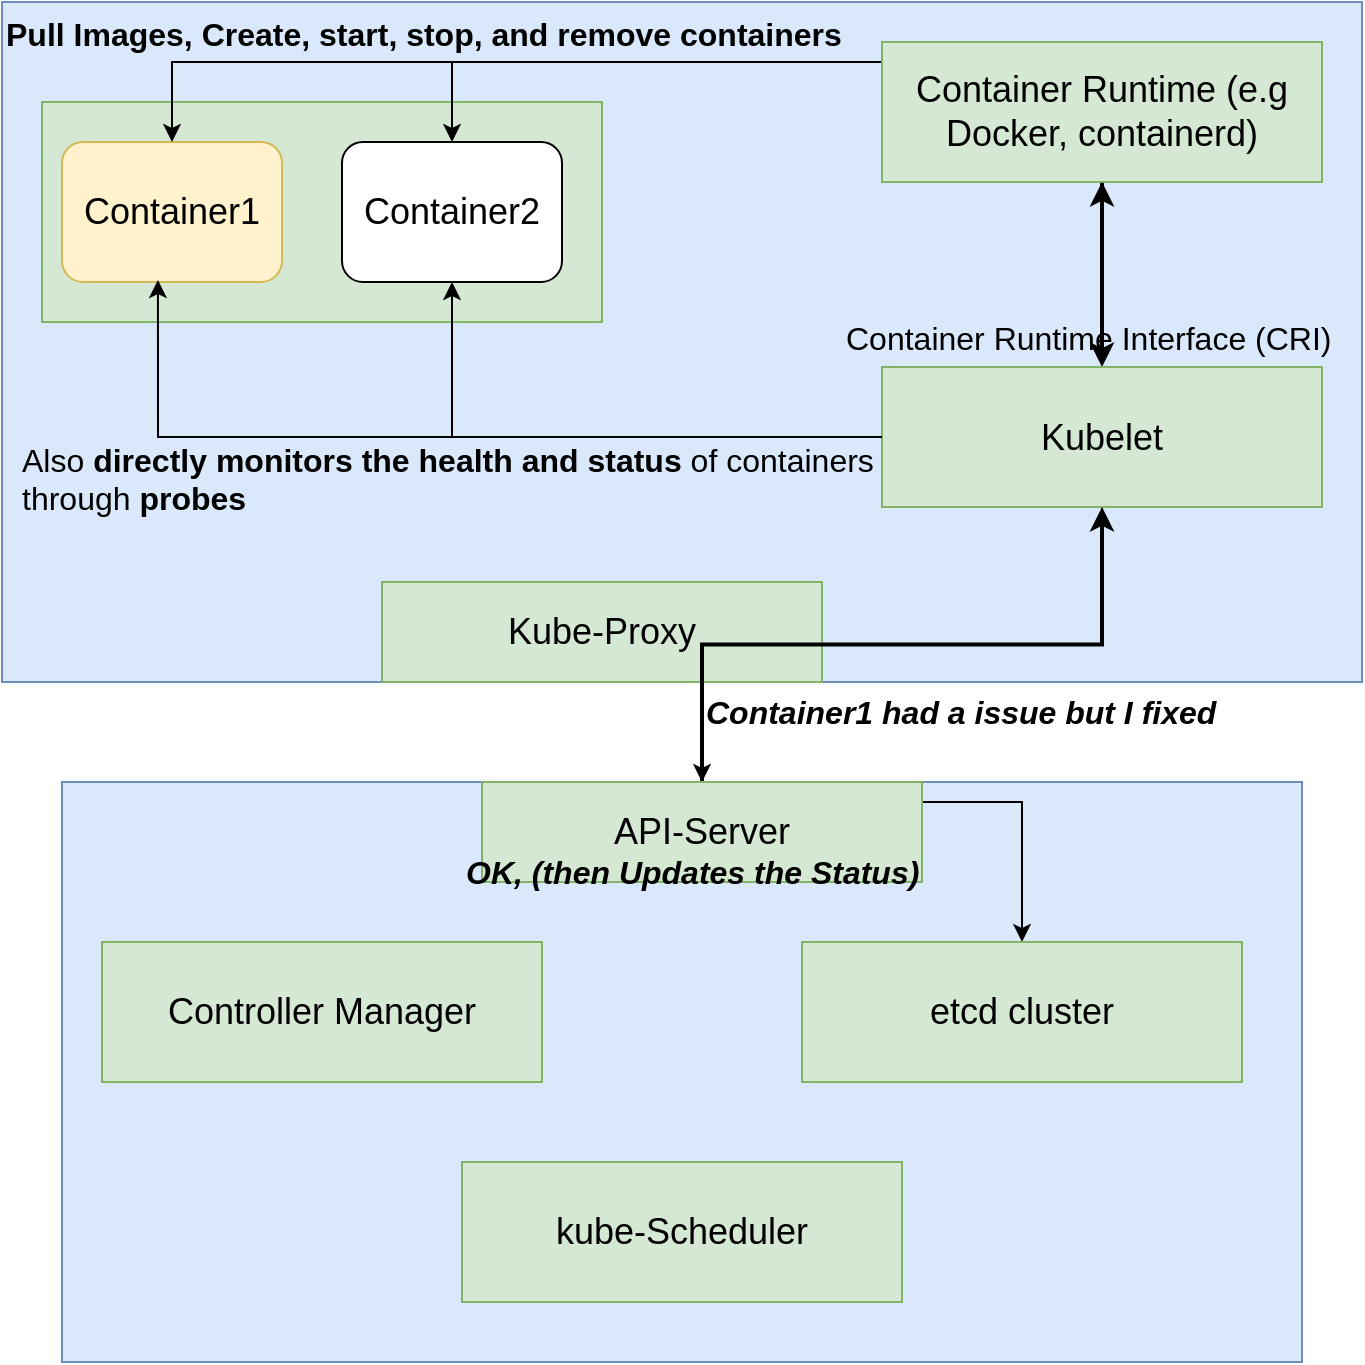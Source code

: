 <mxfile version="24.7.5" pages="8">
  <diagram id="6PTQOH2q2wKLM2SAtwNk" name="Communication">
    <mxGraphModel dx="1034" dy="1628" grid="1" gridSize="10" guides="1" tooltips="1" connect="1" arrows="1" fold="1" page="1" pageScale="1" pageWidth="850" pageHeight="1100" math="0" shadow="0">
      <root>
        <mxCell id="0" />
        <mxCell id="1" parent="0" />
        <mxCell id="8ETIz4OBCz28a5elbN1w-1" value="" style="rounded=0;whiteSpace=wrap;html=1;fillColor=#dae8fc;strokeColor=#6c8ebf;" vertex="1" parent="1">
          <mxGeometry x="100" y="-50" width="680" height="340" as="geometry" />
        </mxCell>
        <mxCell id="8ETIz4OBCz28a5elbN1w-2" value="" style="rounded=0;whiteSpace=wrap;html=1;fillColor=#d5e8d4;strokeColor=#82b366;" vertex="1" parent="1">
          <mxGeometry x="120" width="280" height="110" as="geometry" />
        </mxCell>
        <mxCell id="8ETIz4OBCz28a5elbN1w-3" value="&lt;font style=&quot;font-size: 18px;&quot;&gt;Container2&lt;/font&gt;" style="rounded=1;whiteSpace=wrap;html=1;" vertex="1" parent="1">
          <mxGeometry x="270" y="20" width="110" height="70" as="geometry" />
        </mxCell>
        <mxCell id="8ETIz4OBCz28a5elbN1w-4" value="&lt;font style=&quot;font-size: 18px;&quot;&gt;Container1&lt;/font&gt;" style="rounded=1;whiteSpace=wrap;html=1;fillColor=#fff2cc;strokeColor=#d6b656;" vertex="1" parent="1">
          <mxGeometry x="130" y="20" width="110" height="70" as="geometry" />
        </mxCell>
        <mxCell id="8ETIz4OBCz28a5elbN1w-5" value="&lt;font style=&quot;font-size: 18px;&quot;&gt;Kube-Proxy&lt;/font&gt;" style="rounded=0;whiteSpace=wrap;html=1;fillColor=#d5e8d4;strokeColor=#82b366;" vertex="1" parent="1">
          <mxGeometry x="290" y="240" width="220" height="50" as="geometry" />
        </mxCell>
        <mxCell id="8ETIz4OBCz28a5elbN1w-6" style="edgeStyle=orthogonalEdgeStyle;rounded=0;orthogonalLoop=1;jettySize=auto;html=1;entryX=0.5;entryY=0;entryDx=0;entryDy=0;" edge="1" parent="1" source="8ETIz4OBCz28a5elbN1w-9" target="8ETIz4OBCz28a5elbN1w-4">
          <mxGeometry relative="1" as="geometry">
            <Array as="points">
              <mxPoint x="185" y="-20" />
            </Array>
          </mxGeometry>
        </mxCell>
        <mxCell id="8ETIz4OBCz28a5elbN1w-7" style="edgeStyle=orthogonalEdgeStyle;rounded=0;orthogonalLoop=1;jettySize=auto;html=1;entryX=0.5;entryY=0;entryDx=0;entryDy=0;" edge="1" parent="1" source="8ETIz4OBCz28a5elbN1w-9" target="8ETIz4OBCz28a5elbN1w-3">
          <mxGeometry relative="1" as="geometry">
            <Array as="points">
              <mxPoint x="325" y="-20" />
            </Array>
          </mxGeometry>
        </mxCell>
        <mxCell id="8ETIz4OBCz28a5elbN1w-8" style="edgeStyle=orthogonalEdgeStyle;rounded=0;orthogonalLoop=1;jettySize=auto;html=1;strokeWidth=2;" edge="1" parent="1" source="8ETIz4OBCz28a5elbN1w-9" target="8ETIz4OBCz28a5elbN1w-12">
          <mxGeometry relative="1" as="geometry" />
        </mxCell>
        <mxCell id="8ETIz4OBCz28a5elbN1w-9" value="&lt;font style=&quot;font-size: 18px;&quot;&gt;Container Runtime (e.g Docker, containerd)&lt;/font&gt;" style="rounded=0;whiteSpace=wrap;html=1;fillColor=#d5e8d4;strokeColor=#82b366;" vertex="1" parent="1">
          <mxGeometry x="540" y="-30" width="220" height="70" as="geometry" />
        </mxCell>
        <mxCell id="8ETIz4OBCz28a5elbN1w-10" style="edgeStyle=orthogonalEdgeStyle;rounded=0;orthogonalLoop=1;jettySize=auto;html=1;entryX=0.5;entryY=1;entryDx=0;entryDy=0;" edge="1" parent="1" source="8ETIz4OBCz28a5elbN1w-12" target="8ETIz4OBCz28a5elbN1w-3">
          <mxGeometry relative="1" as="geometry" />
        </mxCell>
        <mxCell id="8ETIz4OBCz28a5elbN1w-11" style="edgeStyle=orthogonalEdgeStyle;rounded=0;orthogonalLoop=1;jettySize=auto;html=1;" edge="1" parent="1" source="8ETIz4OBCz28a5elbN1w-12" target="8ETIz4OBCz28a5elbN1w-21">
          <mxGeometry relative="1" as="geometry" />
        </mxCell>
        <mxCell id="8ETIz4OBCz28a5elbN1w-12" value="&lt;font style=&quot;font-size: 18px;&quot;&gt;Kubelet&lt;/font&gt;" style="rounded=0;whiteSpace=wrap;html=1;fillColor=#d5e8d4;strokeColor=#82b366;" vertex="1" parent="1">
          <mxGeometry x="540" y="132.5" width="220" height="70" as="geometry" />
        </mxCell>
        <mxCell id="8ETIz4OBCz28a5elbN1w-13" style="edgeStyle=orthogonalEdgeStyle;rounded=0;orthogonalLoop=1;jettySize=auto;html=1;entryX=0.5;entryY=1;entryDx=0;entryDy=0;strokeWidth=2;" edge="1" parent="1" source="8ETIz4OBCz28a5elbN1w-14" target="8ETIz4OBCz28a5elbN1w-9">
          <mxGeometry relative="1" as="geometry" />
        </mxCell>
        <mxCell id="8ETIz4OBCz28a5elbN1w-14" value="&lt;font style=&quot;font-size: 16px;&quot;&gt;Container Runtime Interface (CRI)&lt;/font&gt;" style="text;align=left;verticalAlign=middle;rounded=0;html=1;whiteSpace=wrap;" vertex="1" parent="1">
          <mxGeometry x="520" y="102.5" width="260" height="30" as="geometry" />
        </mxCell>
        <mxCell id="8ETIz4OBCz28a5elbN1w-15" value="&lt;font style=&quot;font-size: 16px;&quot;&gt;&lt;b&gt;Pull Images, Create, start, stop, and remove containers&lt;/b&gt;&lt;/font&gt;" style="text;whiteSpace=wrap;html=1;" vertex="1" parent="1">
          <mxGeometry x="100" y="-50" width="420" height="40" as="geometry" />
        </mxCell>
        <mxCell id="8ETIz4OBCz28a5elbN1w-16" style="edgeStyle=orthogonalEdgeStyle;rounded=0;orthogonalLoop=1;jettySize=auto;html=1;entryX=0.436;entryY=0.986;entryDx=0;entryDy=0;entryPerimeter=0;" edge="1" parent="1" source="8ETIz4OBCz28a5elbN1w-12" target="8ETIz4OBCz28a5elbN1w-4">
          <mxGeometry relative="1" as="geometry" />
        </mxCell>
        <mxCell id="8ETIz4OBCz28a5elbN1w-17" value="&lt;font style=&quot;font-size: 16px;&quot;&gt;Also &lt;strong&gt;directly monitors the health and status&lt;/strong&gt; of containers through &lt;strong&gt;probes&lt;/strong&gt;&lt;/font&gt;" style="text;whiteSpace=wrap;html=1;" vertex="1" parent="1">
          <mxGeometry x="107.5" y="162.5" width="440" height="40" as="geometry" />
        </mxCell>
        <mxCell id="8ETIz4OBCz28a5elbN1w-18" value="" style="rounded=0;whiteSpace=wrap;html=1;fillColor=#dae8fc;strokeColor=#6c8ebf;" vertex="1" parent="1">
          <mxGeometry x="130" y="340" width="620" height="290" as="geometry" />
        </mxCell>
        <mxCell id="8ETIz4OBCz28a5elbN1w-19" style="edgeStyle=orthogonalEdgeStyle;rounded=0;orthogonalLoop=1;jettySize=auto;html=1;entryX=0.5;entryY=1;entryDx=0;entryDy=0;strokeWidth=2;" edge="1" parent="1" source="8ETIz4OBCz28a5elbN1w-21" target="8ETIz4OBCz28a5elbN1w-12">
          <mxGeometry relative="1" as="geometry" />
        </mxCell>
        <mxCell id="8ETIz4OBCz28a5elbN1w-20" style="edgeStyle=orthogonalEdgeStyle;rounded=0;orthogonalLoop=1;jettySize=auto;html=1;exitX=0.881;exitY=0;exitDx=0;exitDy=0;exitPerimeter=0;" edge="1" parent="1" source="8ETIz4OBCz28a5elbN1w-26" target="8ETIz4OBCz28a5elbN1w-23">
          <mxGeometry relative="1" as="geometry" />
        </mxCell>
        <mxCell id="8ETIz4OBCz28a5elbN1w-21" value="&lt;font style=&quot;font-size: 18px;&quot;&gt;API-Server&lt;/font&gt;" style="rounded=0;whiteSpace=wrap;html=1;fillColor=#d5e8d4;strokeColor=#82b366;" vertex="1" parent="1">
          <mxGeometry x="340" y="340" width="220" height="50" as="geometry" />
        </mxCell>
        <mxCell id="8ETIz4OBCz28a5elbN1w-22" value="&lt;font style=&quot;font-size: 18px;&quot;&gt;Controller Manager&lt;/font&gt;" style="rounded=0;whiteSpace=wrap;html=1;fillColor=#d5e8d4;strokeColor=#82b366;" vertex="1" parent="1">
          <mxGeometry x="150" y="420" width="220" height="70" as="geometry" />
        </mxCell>
        <mxCell id="8ETIz4OBCz28a5elbN1w-23" value="&lt;font style=&quot;font-size: 18px;&quot;&gt;etcd cluster&lt;/font&gt;" style="rounded=0;whiteSpace=wrap;html=1;fillColor=#d5e8d4;strokeColor=#82b366;" vertex="1" parent="1">
          <mxGeometry x="500" y="420" width="220" height="70" as="geometry" />
        </mxCell>
        <mxCell id="8ETIz4OBCz28a5elbN1w-24" value="&lt;font style=&quot;font-size: 18px;&quot;&gt;kube-Scheduler&lt;/font&gt;" style="rounded=0;whiteSpace=wrap;html=1;fillColor=#d5e8d4;strokeColor=#82b366;" vertex="1" parent="1">
          <mxGeometry x="330" y="530" width="220" height="70" as="geometry" />
        </mxCell>
        <mxCell id="8ETIz4OBCz28a5elbN1w-25" value="&lt;font style=&quot;font-size: 16px;&quot;&gt;&lt;b&gt;&lt;i&gt;Container1 had a issue but I fixed&lt;/i&gt;&lt;/b&gt;&lt;/font&gt;" style="text;align=left;verticalAlign=middle;rounded=0;html=1;whiteSpace=wrap;" vertex="1" parent="1">
          <mxGeometry x="450" y="290" width="260" height="30" as="geometry" />
        </mxCell>
        <mxCell id="8ETIz4OBCz28a5elbN1w-26" value="&lt;font style=&quot;font-size: 16px;&quot;&gt;&lt;b&gt;&lt;i&gt;OK, (then Updates the Status)&lt;/i&gt;&lt;/b&gt;&lt;/font&gt;" style="text;align=left;verticalAlign=middle;rounded=0;html=1;whiteSpace=wrap;" vertex="1" parent="1">
          <mxGeometry x="330" y="370" width="260" height="30" as="geometry" />
        </mxCell>
      </root>
    </mxGraphModel>
  </diagram>
  <diagram id="Z_Jl8vPigYecr2WORZ6q" name="Objects">
    <mxGraphModel dx="1038" dy="440" grid="1" gridSize="10" guides="1" tooltips="1" connect="1" arrows="1" fold="1" page="1" pageScale="1" pageWidth="850" pageHeight="1100" math="0" shadow="0">
      <root>
        <mxCell id="0" />
        <mxCell id="1" parent="0" />
        <mxCell id="k6gtMXOVK9Rb0dqUsFgt-1" value="&lt;font style=&quot;font-size: 18px;&quot;&gt;(Kind of)&amp;nbsp;&lt;b&gt;Objects&lt;/b&gt;&lt;/font&gt;" style="rounded=0;whiteSpace=wrap;html=1;" parent="1" vertex="1">
          <mxGeometry x="10" y="290" width="200" height="90" as="geometry" />
        </mxCell>
        <mxCell id="k6gtMXOVK9Rb0dqUsFgt-2" value="&lt;font style=&quot;font-size: 20px;&quot;&gt;&lt;b&gt;Pod&lt;/b&gt;&lt;/font&gt;" style="rounded=0;whiteSpace=wrap;html=1;fillColor=#ffe6cc;strokeColor=#d79b00;" parent="1" vertex="1">
          <mxGeometry x="340" y="200" width="160" height="60" as="geometry" />
        </mxCell>
        <mxCell id="k6gtMXOVK9Rb0dqUsFgt-3" value="&lt;font style=&quot;font-size: 20px;&quot;&gt;&lt;b&gt;Service&lt;/b&gt;&lt;/font&gt;" style="rounded=0;whiteSpace=wrap;html=1;fillColor=#ffe6cc;strokeColor=#d79b00;" parent="1" vertex="1">
          <mxGeometry x="340" y="270" width="160" height="60" as="geometry" />
        </mxCell>
        <mxCell id="k6gtMXOVK9Rb0dqUsFgt-4" value="&lt;font style=&quot;font-size: 20px;&quot;&gt;&lt;b&gt;ReplicaSet&lt;/b&gt;&lt;/font&gt;" style="rounded=0;whiteSpace=wrap;html=1;fillColor=#ffe6cc;strokeColor=#d79b00;" parent="1" vertex="1">
          <mxGeometry x="340" y="340" width="160" height="60" as="geometry" />
        </mxCell>
        <mxCell id="k6gtMXOVK9Rb0dqUsFgt-5" value="&lt;font style=&quot;font-size: 20px;&quot;&gt;&lt;b&gt;Deployment&lt;/b&gt;&lt;/font&gt;" style="rounded=0;whiteSpace=wrap;html=1;fillColor=#ffe6cc;strokeColor=#d79b00;" parent="1" vertex="1">
          <mxGeometry x="340" y="410" width="160" height="60" as="geometry" />
        </mxCell>
        <mxCell id="k6gtMXOVK9Rb0dqUsFgt-6" value="" style="shape=curlyBracket;whiteSpace=wrap;html=1;rounded=1;labelPosition=left;verticalLabelPosition=middle;align=right;verticalAlign=middle;" parent="1" vertex="1">
          <mxGeometry x="290" y="210" width="40" height="250" as="geometry" />
        </mxCell>
        <mxCell id="k6gtMXOVK9Rb0dqUsFgt-7" style="edgeStyle=orthogonalEdgeStyle;rounded=0;orthogonalLoop=1;jettySize=auto;html=1;entryX=0.1;entryY=0.5;entryDx=0;entryDy=0;entryPerimeter=0;" parent="1" source="k6gtMXOVK9Rb0dqUsFgt-1" target="k6gtMXOVK9Rb0dqUsFgt-6" edge="1">
          <mxGeometry relative="1" as="geometry" />
        </mxCell>
        <mxCell id="k6gtMXOVK9Rb0dqUsFgt-8" value="&lt;font style=&quot;font-size: 18px;&quot;&gt;Building blocks that define what should run in your system, how it should run, and how it should behave&lt;/font&gt;" style="text;html=1;align=center;verticalAlign=middle;whiteSpace=wrap;rounded=0;" parent="1" vertex="1">
          <mxGeometry x="520" y="230" width="270" height="30" as="geometry" />
        </mxCell>
        <mxCell id="k6gtMXOVK9Rb0dqUsFgt-9" value="&lt;font style=&quot;font-size: 18px;&quot;&gt;Every Object serves different purpose like, running a container, setting up networking, monitoring the container&lt;/font&gt;" style="text;html=1;align=center;verticalAlign=middle;whiteSpace=wrap;rounded=0;" parent="1" vertex="1">
          <mxGeometry x="520" y="410" width="280" height="30" as="geometry" />
        </mxCell>
      </root>
    </mxGraphModel>
  </diagram>
  <diagram id="vF0pgFl6tzrInbUABcQt" name="Methods">
    <mxGraphModel dx="1034" dy="528" grid="1" gridSize="10" guides="1" tooltips="1" connect="1" arrows="1" fold="1" page="1" pageScale="1" pageWidth="850" pageHeight="1100" math="0" shadow="0">
      <root>
        <mxCell id="0" />
        <mxCell id="1" parent="0" />
        <mxCell id="vFCe4z25TtfDRieaK-PL-1" value="&lt;font style=&quot;font-size: 22px;&quot;&gt;&lt;b&gt;Imperative Approach&lt;/b&gt;&lt;/font&gt;" style="rounded=0;whiteSpace=wrap;html=1;fillColor=#ffe6cc;strokeColor=#d79b00;" parent="1" vertex="1">
          <mxGeometry x="120" y="160" width="240" height="90" as="geometry" />
        </mxCell>
        <mxCell id="vFCe4z25TtfDRieaK-PL-2" value="&lt;font style=&quot;font-size: 22px;&quot;&gt;&lt;b&gt;Declarative Approach&lt;/b&gt;&lt;/font&gt;" style="rounded=0;whiteSpace=wrap;html=1;fillColor=#d5e8d4;strokeColor=#82b366;" parent="1" vertex="1">
          <mxGeometry x="460" y="160" width="240" height="90" as="geometry" />
        </mxCell>
        <mxCell id="vFCe4z25TtfDRieaK-PL-3" value="&lt;div style=&quot;text-align: justify;&quot;&gt;&lt;span style=&quot;background-color: initial; font-size: 18px;&quot;&gt;Run commands step by step&lt;/span&gt;&lt;br&gt;&lt;/div&gt;&lt;font style=&quot;font-size: 18px;&quot;&gt;&lt;div style=&quot;text-align: justify;&quot;&gt;&lt;span style=&quot;background-color: initial;&quot;&gt;&amp;nbsp;to achieve the &lt;b&gt;desired result&lt;/b&gt;&lt;/span&gt;&lt;/div&gt;&lt;/font&gt;" style="text;html=1;align=center;verticalAlign=middle;whiteSpace=wrap;rounded=0;" parent="1" vertex="1">
          <mxGeometry x="110" y="280" width="250" height="30" as="geometry" />
        </mxCell>
        <mxCell id="vFCe4z25TtfDRieaK-PL-5" value="&lt;div style=&quot;text-align: justify;&quot;&gt;&lt;span style=&quot;font-size: 18px; background-color: initial;&quot;&gt;Define the desired setup in a &lt;b&gt;configuration file&lt;/b&gt;, and let the system apply it automatically, to have &lt;b&gt;actual state&lt;/b&gt;&lt;/span&gt;&lt;/div&gt;" style="text;html=1;align=center;verticalAlign=middle;whiteSpace=wrap;rounded=0;" parent="1" vertex="1">
          <mxGeometry x="460" y="284" width="260" height="40" as="geometry" />
        </mxCell>
      </root>
    </mxGraphModel>
  </diagram>
  <diagram id="-j-nJC2EilCbpfwIPsvd" name="Desired vs Actual">
    <mxGraphModel dx="880" dy="542" grid="1" gridSize="10" guides="1" tooltips="1" connect="1" arrows="1" fold="1" page="1" pageScale="1" pageWidth="850" pageHeight="1100" math="0" shadow="0">
      <root>
        <mxCell id="0" />
        <mxCell id="1" parent="0" />
        <mxCell id="nGT2ez9fwnAsm5Vk4-o1-1" value="&lt;font style=&quot;font-size: 22px;&quot;&gt;&lt;b&gt;Desired State&lt;/b&gt;&lt;/font&gt;" style="rounded=0;whiteSpace=wrap;html=1;fillColor=#dae8fc;strokeColor=#6c8ebf;" parent="1" vertex="1">
          <mxGeometry x="100" y="160" width="240" height="90" as="geometry" />
        </mxCell>
        <mxCell id="nGT2ez9fwnAsm5Vk4-o1-2" value="&lt;font style=&quot;font-size: 22px;&quot;&gt;&lt;b&gt;Actual State&lt;/b&gt;&lt;/font&gt;" style="rounded=0;whiteSpace=wrap;html=1;fillColor=#dae8fc;strokeColor=#6c8ebf;" parent="1" vertex="1">
          <mxGeometry x="420" y="160" width="240" height="90" as="geometry" />
        </mxCell>
        <mxCell id="4glvVB79WRVQnuwHkhaS-1" value="&lt;div style=&quot;&quot;&gt;&lt;font style=&quot;font-size: 18px;&quot;&gt;What you want your setup to look like.&lt;/font&gt;&lt;br&gt;&lt;/div&gt;" style="text;html=1;align=center;verticalAlign=middle;whiteSpace=wrap;rounded=0;" parent="1" vertex="1">
          <mxGeometry x="120" y="280" width="200" height="30" as="geometry" />
        </mxCell>
        <mxCell id="4glvVB79WRVQnuwHkhaS-2" value="&lt;div style=&quot;text-align: justify;&quot;&gt;&lt;font style=&quot;font-size: 18px;&quot;&gt;What your setup actually looks like right now&lt;/font&gt;&lt;br&gt;&lt;/div&gt;" style="text;html=1;align=center;verticalAlign=middle;whiteSpace=wrap;rounded=0;" parent="1" vertex="1">
          <mxGeometry x="440" y="280" width="200" height="30" as="geometry" />
        </mxCell>
      </root>
    </mxGraphModel>
  </diagram>
  <diagram id="Ppl1tzU5_v_rB0SN2QEw" name="Imperative">
    <mxGraphModel dx="880" dy="1642" grid="1" gridSize="10" guides="1" tooltips="1" connect="1" arrows="1" fold="1" page="1" pageScale="1" pageWidth="850" pageHeight="1100" math="0" shadow="0">
      <root>
        <mxCell id="0" />
        <mxCell id="1" parent="0" />
        <mxCell id="yK_AedI_KfXpGCVOSD3x-9" style="edgeStyle=orthogonalEdgeStyle;rounded=0;orthogonalLoop=1;jettySize=auto;html=1;entryX=0.5;entryY=0;entryDx=0;entryDy=0;" edge="1" parent="1" source="yK_AedI_KfXpGCVOSD3x-1" target="yK_AedI_KfXpGCVOSD3x-6">
          <mxGeometry relative="1" as="geometry" />
        </mxCell>
        <mxCell id="yK_AedI_KfXpGCVOSD3x-1" value="&lt;font style=&quot;font-size: 18px;&quot;&gt;I want to run 4 containers&lt;/font&gt;" style="rounded=0;whiteSpace=wrap;html=1;" vertex="1" parent="1">
          <mxGeometry x="170" y="140" width="220" height="60" as="geometry" />
        </mxCell>
        <mxCell id="yK_AedI_KfXpGCVOSD3x-3" value="" style="shape=actor;whiteSpace=wrap;html=1;" vertex="1" parent="1">
          <mxGeometry x="110" y="140" width="40" height="60" as="geometry" />
        </mxCell>
        <mxCell id="yK_AedI_KfXpGCVOSD3x-5" value="&lt;font style=&quot;font-size: 16px;&quot;&gt;check current state&lt;/font&gt;" style="text;html=1;align=center;verticalAlign=middle;whiteSpace=wrap;rounded=0;" vertex="1" parent="1">
          <mxGeometry x="280" y="250" width="140" height="30" as="geometry" />
        </mxCell>
        <mxCell id="TBVjc8MO_bloKNQoqmgm-2" style="edgeStyle=orthogonalEdgeStyle;rounded=0;orthogonalLoop=1;jettySize=auto;html=1;entryX=0.5;entryY=0;entryDx=0;entryDy=0;" edge="1" parent="1" source="yK_AedI_KfXpGCVOSD3x-6" target="yK_AedI_KfXpGCVOSD3x-15">
          <mxGeometry relative="1" as="geometry" />
        </mxCell>
        <mxCell id="yK_AedI_KfXpGCVOSD3x-6" value="" style="rounded=0;whiteSpace=wrap;html=1;fillColor=#dae8fc;strokeColor=#6c8ebf;" vertex="1" parent="1">
          <mxGeometry x="115" y="280" width="330" height="180" as="geometry" />
        </mxCell>
        <mxCell id="yK_AedI_KfXpGCVOSD3x-8" value="&lt;font style=&quot;font-size: 20px;&quot;&gt;Dashboard&lt;/font&gt;" style="text;strokeColor=none;fillColor=none;html=1;fontSize=24;fontStyle=1;verticalAlign=middle;align=center;" vertex="1" parent="1">
          <mxGeometry x="120" y="240" width="100" height="40" as="geometry" />
        </mxCell>
        <mxCell id="yK_AedI_KfXpGCVOSD3x-10" value="&lt;font style=&quot;font-size: 18px;&quot;&gt;Container&lt;/font&gt;" style="rounded=0;whiteSpace=wrap;html=1;" vertex="1" parent="1">
          <mxGeometry x="120" y="290" width="120" height="60" as="geometry" />
        </mxCell>
        <mxCell id="yK_AedI_KfXpGCVOSD3x-11" value="&lt;font style=&quot;font-size: 18px;&quot;&gt;Container&lt;/font&gt;" style="rounded=0;whiteSpace=wrap;html=1;" vertex="1" parent="1">
          <mxGeometry x="120" y="360" width="120" height="60" as="geometry" />
        </mxCell>
        <mxCell id="yK_AedI_KfXpGCVOSD3x-12" value="&lt;font style=&quot;font-size: 18px;&quot;&gt;Container&lt;/font&gt;" style="rounded=0;whiteSpace=wrap;html=1;" vertex="1" parent="1">
          <mxGeometry x="250" y="290" width="120" height="60" as="geometry" />
        </mxCell>
        <mxCell id="yK_AedI_KfXpGCVOSD3x-14" value="&lt;font style=&quot;font-size: 16px;&quot;&gt;&lt;b&gt;Imaginary command to add a container&lt;/b&gt;&lt;/font&gt;" style="text;html=1;align=center;verticalAlign=middle;whiteSpace=wrap;rounded=0;" vertex="1" parent="1">
          <mxGeometry x="520" y="490" width="170" height="30" as="geometry" />
        </mxCell>
        <mxCell id="TBVjc8MO_bloKNQoqmgm-4" style="edgeStyle=orthogonalEdgeStyle;rounded=0;orthogonalLoop=1;jettySize=auto;html=1;entryX=0;entryY=0.5;entryDx=0;entryDy=0;" edge="1" parent="1" source="yK_AedI_KfXpGCVOSD3x-15" target="TBVjc8MO_bloKNQoqmgm-3">
          <mxGeometry relative="1" as="geometry" />
        </mxCell>
        <mxCell id="yK_AedI_KfXpGCVOSD3x-15" value="&lt;font style=&quot;font-size: 18px;&quot;&gt;OK, will add 1 more container&lt;/font&gt;" style="rounded=0;whiteSpace=wrap;html=1;" vertex="1" parent="1">
          <mxGeometry x="170" y="540" width="220" height="60" as="geometry" />
        </mxCell>
        <mxCell id="TBVjc8MO_bloKNQoqmgm-3" value="&lt;span style=&quot;font-size: 18px;&quot;&gt;Hey, Kubernetes add one container plz&lt;/span&gt;" style="rounded=0;whiteSpace=wrap;html=1;" vertex="1" parent="1">
          <mxGeometry x="500" y="540" width="220" height="60" as="geometry" />
        </mxCell>
        <mxCell id="GqqOv7B3CIWRh4AgyPG3-1" value="&lt;font style=&quot;font-size: 22px;&quot;&gt;&lt;b&gt;Imperative Deployment&lt;/b&gt;&lt;/font&gt;" style="rounded=0;whiteSpace=wrap;html=1;fillColor=#ffe6cc;strokeColor=#d79b00;" vertex="1" parent="1">
          <mxGeometry x="150" y="-30" width="240" height="90" as="geometry" />
        </mxCell>
      </root>
    </mxGraphModel>
  </diagram>
  <diagram name="Imperative2" id="g_6UylsxVdcj6svF8MQx">
    <mxGraphModel dx="1038" dy="1540" grid="1" gridSize="10" guides="1" tooltips="1" connect="1" arrows="1" fold="1" page="1" pageScale="1" pageWidth="850" pageHeight="1100" math="0" shadow="0">
      <root>
        <mxCell id="5cyIJQOkxbvtP1_lE-he-0" />
        <mxCell id="5cyIJQOkxbvtP1_lE-he-1" parent="5cyIJQOkxbvtP1_lE-he-0" />
        <mxCell id="5cyIJQOkxbvtP1_lE-he-2" style="edgeStyle=orthogonalEdgeStyle;rounded=0;orthogonalLoop=1;jettySize=auto;html=1;entryX=0.5;entryY=0;entryDx=0;entryDy=0;" parent="5cyIJQOkxbvtP1_lE-he-1" source="5cyIJQOkxbvtP1_lE-he-3" target="5cyIJQOkxbvtP1_lE-he-7" edge="1">
          <mxGeometry relative="1" as="geometry" />
        </mxCell>
        <mxCell id="5cyIJQOkxbvtP1_lE-he-3" value="&lt;font style=&quot;font-size: 18px;&quot;&gt;I want to update the frontend container&#39;s version to 2.0&lt;/font&gt;" style="rounded=0;whiteSpace=wrap;html=1;" parent="5cyIJQOkxbvtP1_lE-he-1" vertex="1">
          <mxGeometry x="152.5" y="140" width="320" height="60" as="geometry" />
        </mxCell>
        <mxCell id="5cyIJQOkxbvtP1_lE-he-4" value="" style="shape=actor;whiteSpace=wrap;html=1;" parent="5cyIJQOkxbvtP1_lE-he-1" vertex="1">
          <mxGeometry x="100" y="140" width="40" height="60" as="geometry" />
        </mxCell>
        <mxCell id="5cyIJQOkxbvtP1_lE-he-5" value="&lt;font style=&quot;font-size: 16px;&quot;&gt;check current state&lt;/font&gt;" style="text;html=1;align=center;verticalAlign=middle;whiteSpace=wrap;rounded=0;" parent="5cyIJQOkxbvtP1_lE-he-1" vertex="1">
          <mxGeometry x="320" y="250" width="140" height="30" as="geometry" />
        </mxCell>
        <mxCell id="5cyIJQOkxbvtP1_lE-he-6" style="edgeStyle=orthogonalEdgeStyle;rounded=0;orthogonalLoop=1;jettySize=auto;html=1;entryX=0.5;entryY=0;entryDx=0;entryDy=0;" parent="5cyIJQOkxbvtP1_lE-he-1" source="5cyIJQOkxbvtP1_lE-he-7" target="5cyIJQOkxbvtP1_lE-he-14" edge="1">
          <mxGeometry relative="1" as="geometry" />
        </mxCell>
        <mxCell id="5cyIJQOkxbvtP1_lE-he-7" value="" style="rounded=0;whiteSpace=wrap;html=1;fillColor=#dae8fc;strokeColor=#6c8ebf;" parent="5cyIJQOkxbvtP1_lE-he-1" vertex="1">
          <mxGeometry x="115" y="280" width="395" height="220" as="geometry" />
        </mxCell>
        <mxCell id="5cyIJQOkxbvtP1_lE-he-8" value="&lt;font style=&quot;font-size: 20px;&quot;&gt;Dashboard&lt;/font&gt;" style="text;strokeColor=none;fillColor=none;html=1;fontSize=24;fontStyle=1;verticalAlign=middle;align=center;" parent="5cyIJQOkxbvtP1_lE-he-1" vertex="1">
          <mxGeometry x="120" y="240" width="100" height="40" as="geometry" />
        </mxCell>
        <mxCell id="5cyIJQOkxbvtP1_lE-he-9" value="&lt;font style=&quot;font-size: 18px;&quot;&gt;Container&lt;/font&gt;" style="rounded=0;whiteSpace=wrap;html=1;fillColor=#ffe6cc;strokeColor=#d79b00;" parent="5cyIJQOkxbvtP1_lE-he-1" vertex="1">
          <mxGeometry x="120" y="290" width="120" height="60" as="geometry" />
        </mxCell>
        <mxCell id="5cyIJQOkxbvtP1_lE-he-10" value="&lt;font style=&quot;font-size: 18px;&quot;&gt;Container&lt;/font&gt;" style="rounded=0;whiteSpace=wrap;html=1;" parent="5cyIJQOkxbvtP1_lE-he-1" vertex="1">
          <mxGeometry x="120" y="360" width="120" height="60" as="geometry" />
        </mxCell>
        <mxCell id="5cyIJQOkxbvtP1_lE-he-11" value="&lt;font style=&quot;font-size: 18px;&quot;&gt;Container&lt;/font&gt;" style="rounded=0;whiteSpace=wrap;html=1;" parent="5cyIJQOkxbvtP1_lE-he-1" vertex="1">
          <mxGeometry x="250" y="290" width="120" height="60" as="geometry" />
        </mxCell>
        <mxCell id="5cyIJQOkxbvtP1_lE-he-12" value="&lt;font style=&quot;font-size: 16px;&quot;&gt;&lt;b&gt;Imaginary command to update a container&lt;/b&gt;&lt;/font&gt;" style="text;html=1;align=center;verticalAlign=middle;whiteSpace=wrap;rounded=0;" parent="5cyIJQOkxbvtP1_lE-he-1" vertex="1">
          <mxGeometry x="600" y="500" width="170" height="30" as="geometry" />
        </mxCell>
        <mxCell id="5cyIJQOkxbvtP1_lE-he-13" style="edgeStyle=orthogonalEdgeStyle;rounded=0;orthogonalLoop=1;jettySize=auto;html=1;entryX=0;entryY=0.5;entryDx=0;entryDy=0;" parent="5cyIJQOkxbvtP1_lE-he-1" source="5cyIJQOkxbvtP1_lE-he-14" target="5cyIJQOkxbvtP1_lE-he-15" edge="1">
          <mxGeometry relative="1" as="geometry" />
        </mxCell>
        <mxCell id="5cyIJQOkxbvtP1_lE-he-14" value="&lt;font style=&quot;font-size: 18px;&quot;&gt;Oh, I have to update these specific ones&lt;/font&gt;" style="rounded=0;whiteSpace=wrap;html=1;" parent="5cyIJQOkxbvtP1_lE-he-1" vertex="1">
          <mxGeometry x="202.5" y="560" width="220" height="60" as="geometry" />
        </mxCell>
        <mxCell id="5cyIJQOkxbvtP1_lE-he-15" value="&lt;span style=&quot;font-size: 18px;&quot;&gt;Hey, Kubernetes update the container1, container3, container 28.... plz&lt;/span&gt;" style="rounded=0;whiteSpace=wrap;html=1;" parent="5cyIJQOkxbvtP1_lE-he-1" vertex="1">
          <mxGeometry x="550" y="550" width="310" height="80" as="geometry" />
        </mxCell>
        <mxCell id="5cyIJQOkxbvtP1_lE-he-16" value="&lt;font style=&quot;font-size: 22px;&quot;&gt;&lt;b&gt;Imperative Deployment&lt;/b&gt;&lt;/font&gt;" style="rounded=0;whiteSpace=wrap;html=1;fillColor=#ffe6cc;strokeColor=#d79b00;" parent="5cyIJQOkxbvtP1_lE-he-1" vertex="1">
          <mxGeometry x="200" y="-20" width="240" height="90" as="geometry" />
        </mxCell>
        <mxCell id="EjtPxB582BVQC0RasJBH-0" value="&lt;font style=&quot;font-size: 18px;&quot;&gt;Container&lt;/font&gt;" style="rounded=0;whiteSpace=wrap;html=1;fillColor=#ffe6cc;strokeColor=#d79b00;" parent="5cyIJQOkxbvtP1_lE-he-1" vertex="1">
          <mxGeometry x="250" y="360" width="120" height="60" as="geometry" />
        </mxCell>
        <mxCell id="EjtPxB582BVQC0RasJBH-1" value="&lt;font style=&quot;font-size: 18px;&quot;&gt;Container&lt;/font&gt;" style="rounded=0;whiteSpace=wrap;html=1;" parent="5cyIJQOkxbvtP1_lE-he-1" vertex="1">
          <mxGeometry x="120" y="430" width="120" height="60" as="geometry" />
        </mxCell>
        <mxCell id="EjtPxB582BVQC0RasJBH-2" value="&lt;font style=&quot;font-size: 18px;&quot;&gt;Container&lt;/font&gt;" style="rounded=0;whiteSpace=wrap;html=1;" parent="5cyIJQOkxbvtP1_lE-he-1" vertex="1">
          <mxGeometry x="250" y="430" width="120" height="60" as="geometry" />
        </mxCell>
        <mxCell id="EjtPxB582BVQC0RasJBH-3" value="&lt;font style=&quot;font-size: 18px;&quot;&gt;Container&lt;/font&gt;" style="rounded=0;whiteSpace=wrap;html=1;fillColor=#ffe6cc;strokeColor=#d79b00;" parent="5cyIJQOkxbvtP1_lE-he-1" vertex="1">
          <mxGeometry x="380" y="290" width="120" height="60" as="geometry" />
        </mxCell>
        <mxCell id="EjtPxB582BVQC0RasJBH-4" value="&lt;font style=&quot;font-size: 18px;&quot;&gt;Container&lt;/font&gt;" style="rounded=0;whiteSpace=wrap;html=1;" parent="5cyIJQOkxbvtP1_lE-he-1" vertex="1">
          <mxGeometry x="380" y="360" width="120" height="60" as="geometry" />
        </mxCell>
        <mxCell id="EjtPxB582BVQC0RasJBH-5" value="&lt;font style=&quot;font-size: 18px;&quot;&gt;Container&lt;/font&gt;" style="rounded=0;whiteSpace=wrap;html=1;fillColor=#ffe6cc;strokeColor=#d79b00;" parent="5cyIJQOkxbvtP1_lE-he-1" vertex="1">
          <mxGeometry x="380" y="430" width="120" height="60" as="geometry" />
        </mxCell>
      </root>
    </mxGraphModel>
  </diagram>
  <diagram id="UUKufnrdPQVwfDHnb88M" name="Declarative">
    <mxGraphModel dx="880" dy="542" grid="1" gridSize="10" guides="1" tooltips="1" connect="1" arrows="1" fold="1" page="1" pageScale="1" pageWidth="850" pageHeight="1100" math="0" shadow="0">
      <root>
        <mxCell id="0" />
        <mxCell id="1" parent="0" />
        <mxCell id="vLXKAygHy4ybBzNjCzTu-1" style="edgeStyle=orthogonalEdgeStyle;rounded=0;orthogonalLoop=1;jettySize=auto;html=1;" parent="1" source="Npod9BkxsVqJ67HXp79C-1" edge="1">
          <mxGeometry relative="1" as="geometry">
            <mxPoint x="360" y="280" as="targetPoint" />
          </mxGeometry>
        </mxCell>
        <mxCell id="Npod9BkxsVqJ67HXp79C-1" value="&lt;font style=&quot;font-size: 18px;&quot;&gt;I want to update the frontend container&#39;s version to 2.0&lt;/font&gt;" style="rounded=0;whiteSpace=wrap;html=1;" parent="1" vertex="1">
          <mxGeometry x="200" y="160" width="320" height="60" as="geometry" />
        </mxCell>
        <mxCell id="Npod9BkxsVqJ67HXp79C-2" value="&lt;font style=&quot;font-size: 18px;&quot;&gt;Change the Config-file to version 2.0 and leave everything up to K8s&lt;/font&gt;" style="rounded=0;whiteSpace=wrap;html=1;" parent="1" vertex="1">
          <mxGeometry x="200" y="280" width="320" height="60" as="geometry" />
        </mxCell>
        <mxCell id="jh4QaRRUprOvUMfqIxaY-1" value="&lt;div style=&quot;text-align: justify;&quot;&gt;&lt;span style=&quot;font-size: 18px; background-color: initial;&quot;&gt;I don&#39;t care about my current state, I just want this thing to be&lt;/span&gt;&lt;/div&gt;" style="text;html=1;align=center;verticalAlign=middle;whiteSpace=wrap;rounded=0;" parent="1" vertex="1">
          <mxGeometry x="540" y="230" width="255" height="40" as="geometry" />
        </mxCell>
        <mxCell id="6tI0hGwdXpgub5qqAFZ5-1" value="&lt;font style=&quot;font-size: 22px;&quot;&gt;&lt;b&gt;Declarative Deployment&lt;/b&gt;&lt;/font&gt;" style="rounded=0;whiteSpace=wrap;html=1;fillColor=#d5e8d4;strokeColor=#82b366;" parent="1" vertex="1">
          <mxGeometry x="20" y="50" width="240" height="90" as="geometry" />
        </mxCell>
      </root>
    </mxGraphModel>
  </diagram>
  <diagram id="7J72JN5sseezI_5USTzd" name="Desired2">
    <mxGraphModel dx="1038" dy="440" grid="1" gridSize="10" guides="1" tooltips="1" connect="1" arrows="1" fold="1" page="1" pageScale="1" pageWidth="850" pageHeight="1100" math="0" shadow="0">
      <root>
        <mxCell id="0" />
        <mxCell id="1" parent="0" />
        <mxCell id="3NUcFBcmgfBvBnGH6tkt-2" value="" style="rounded=0;whiteSpace=wrap;html=1;fillColor=#dae8fc;strokeColor=#6c8ebf;" vertex="1" parent="1">
          <mxGeometry x="115" y="280" width="395" height="220" as="geometry" />
        </mxCell>
        <mxCell id="3NUcFBcmgfBvBnGH6tkt-3" value="&lt;font style=&quot;font-size: 20px;&quot;&gt;Dashboard&lt;/font&gt;" style="text;strokeColor=none;fillColor=none;html=1;fontSize=24;fontStyle=1;verticalAlign=middle;align=center;" vertex="1" parent="1">
          <mxGeometry x="120" y="240" width="100" height="40" as="geometry" />
        </mxCell>
        <mxCell id="3NUcFBcmgfBvBnGH6tkt-4" value="&lt;font style=&quot;font-size: 18px;&quot;&gt;Container&lt;/font&gt;" style="rounded=0;whiteSpace=wrap;html=1;fillColor=#ffe6cc;strokeColor=#d79b00;" vertex="1" parent="1">
          <mxGeometry x="120" y="290" width="120" height="60" as="geometry" />
        </mxCell>
        <mxCell id="3NUcFBcmgfBvBnGH6tkt-5" value="&lt;font style=&quot;font-size: 18px;&quot;&gt;Container&lt;/font&gt;" style="rounded=0;whiteSpace=wrap;html=1;" vertex="1" parent="1">
          <mxGeometry x="120" y="360" width="120" height="60" as="geometry" />
        </mxCell>
        <mxCell id="3NUcFBcmgfBvBnGH6tkt-6" value="&lt;font style=&quot;font-size: 18px;&quot;&gt;Container&lt;/font&gt;" style="rounded=0;whiteSpace=wrap;html=1;" vertex="1" parent="1">
          <mxGeometry x="250" y="290" width="120" height="60" as="geometry" />
        </mxCell>
        <mxCell id="3NUcFBcmgfBvBnGH6tkt-7" value="&lt;font style=&quot;font-size: 18px;&quot;&gt;Container&lt;/font&gt;" style="rounded=0;whiteSpace=wrap;html=1;fillColor=#ffe6cc;strokeColor=#d79b00;" vertex="1" parent="1">
          <mxGeometry x="250" y="360" width="120" height="60" as="geometry" />
        </mxCell>
        <mxCell id="3NUcFBcmgfBvBnGH6tkt-8" value="&lt;font style=&quot;font-size: 18px;&quot;&gt;Container&lt;/font&gt;" style="rounded=0;whiteSpace=wrap;html=1;" vertex="1" parent="1">
          <mxGeometry x="120" y="430" width="120" height="60" as="geometry" />
        </mxCell>
        <mxCell id="3NUcFBcmgfBvBnGH6tkt-9" value="&lt;font style=&quot;font-size: 18px;&quot;&gt;Container&lt;/font&gt;" style="rounded=0;whiteSpace=wrap;html=1;" vertex="1" parent="1">
          <mxGeometry x="250" y="430" width="120" height="60" as="geometry" />
        </mxCell>
        <mxCell id="3NUcFBcmgfBvBnGH6tkt-10" value="&lt;font style=&quot;font-size: 18px;&quot;&gt;Container&lt;/font&gt;" style="rounded=0;whiteSpace=wrap;html=1;fillColor=#ffe6cc;strokeColor=#d79b00;" vertex="1" parent="1">
          <mxGeometry x="380" y="290" width="120" height="60" as="geometry" />
        </mxCell>
        <mxCell id="3NUcFBcmgfBvBnGH6tkt-11" value="&lt;font style=&quot;font-size: 18px;&quot;&gt;Container&lt;/font&gt;" style="rounded=0;whiteSpace=wrap;html=1;" vertex="1" parent="1">
          <mxGeometry x="380" y="360" width="120" height="60" as="geometry" />
        </mxCell>
        <mxCell id="3NUcFBcmgfBvBnGH6tkt-12" value="&lt;font style=&quot;font-size: 18px;&quot;&gt;Container&lt;/font&gt;" style="rounded=0;whiteSpace=wrap;html=1;fillColor=#ffe6cc;strokeColor=#d79b00;" vertex="1" parent="1">
          <mxGeometry x="380" y="430" width="120" height="60" as="geometry" />
        </mxCell>
        <mxCell id="XTw7QhycF2Wtz_rioZ9w-3" value="" style="shape=actor;whiteSpace=wrap;html=1;" vertex="1" parent="1">
          <mxGeometry x="80" y="30" width="40" height="60" as="geometry" />
        </mxCell>
        <mxCell id="XTw7QhycF2Wtz_rioZ9w-4" value="&lt;font style=&quot;font-size: 16px;&quot;&gt;check current state&lt;/font&gt;" style="text;html=1;align=center;verticalAlign=middle;whiteSpace=wrap;rounded=0;" vertex="1" parent="1">
          <mxGeometry x="370" y="240" width="140" height="30" as="geometry" />
        </mxCell>
        <mxCell id="XTw7QhycF2Wtz_rioZ9w-5" value="&lt;font style=&quot;font-size: 20px;&quot;&gt;Dashboard&lt;/font&gt;" style="text;strokeColor=none;fillColor=none;html=1;fontSize=24;fontStyle=1;verticalAlign=middle;align=center;" vertex="1" parent="1">
          <mxGeometry x="120" y="240" width="100" height="40" as="geometry" />
        </mxCell>
        <mxCell id="QEBYmjrAmOepISfYwjNv-1" style="edgeStyle=orthogonalEdgeStyle;rounded=0;orthogonalLoop=1;jettySize=auto;html=1;" edge="1" parent="1" source="QEBYmjrAmOepISfYwjNv-2">
          <mxGeometry relative="1" as="geometry">
            <mxPoint x="320" y="160" as="targetPoint" />
          </mxGeometry>
        </mxCell>
        <mxCell id="QEBYmjrAmOepISfYwjNv-2" value="&lt;font style=&quot;font-size: 18px;&quot;&gt;I want to update the frontend container&#39;s version to 2.0&lt;/font&gt;" style="rounded=0;whiteSpace=wrap;html=1;" vertex="1" parent="1">
          <mxGeometry x="160" y="40" width="320" height="60" as="geometry" />
        </mxCell>
        <mxCell id="QEBYmjrAmOepISfYwjNv-3" value="&lt;font style=&quot;font-size: 18px;&quot;&gt;Change the Config-file to version 2.0 and leave everything up to K8s&lt;/font&gt;" style="rounded=0;whiteSpace=wrap;html=1;" vertex="1" parent="1">
          <mxGeometry x="160" y="160" width="320" height="60" as="geometry" />
        </mxCell>
        <mxCell id="QEBYmjrAmOepISfYwjNv-4" style="edgeStyle=orthogonalEdgeStyle;rounded=0;orthogonalLoop=1;jettySize=auto;html=1;entryX=0.519;entryY=0;entryDx=0;entryDy=0;entryPerimeter=0;" edge="1" parent="1" source="QEBYmjrAmOepISfYwjNv-3" target="3NUcFBcmgfBvBnGH6tkt-2">
          <mxGeometry relative="1" as="geometry" />
        </mxCell>
        <mxCell id="QEBYmjrAmOepISfYwjNv-5" value="" style="rounded=0;whiteSpace=wrap;html=1;fillColor=#dae8fc;strokeColor=#6c8ebf;" vertex="1" parent="1">
          <mxGeometry x="120" y="580" width="395" height="220" as="geometry" />
        </mxCell>
        <mxCell id="QEBYmjrAmOepISfYwjNv-6" value="&lt;font style=&quot;font-size: 18px;&quot;&gt;Container&lt;/font&gt;" style="rounded=0;whiteSpace=wrap;html=1;fillColor=#d5e8d4;strokeColor=#82b366;gradientColor=#97d077;" vertex="1" parent="1">
          <mxGeometry x="125" y="590" width="120" height="60" as="geometry" />
        </mxCell>
        <mxCell id="QEBYmjrAmOepISfYwjNv-7" value="&lt;font style=&quot;font-size: 18px;&quot;&gt;Container&lt;/font&gt;" style="rounded=0;whiteSpace=wrap;html=1;" vertex="1" parent="1">
          <mxGeometry x="125" y="660" width="120" height="60" as="geometry" />
        </mxCell>
        <mxCell id="QEBYmjrAmOepISfYwjNv-8" value="&lt;font style=&quot;font-size: 18px;&quot;&gt;Container&lt;/font&gt;" style="rounded=0;whiteSpace=wrap;html=1;" vertex="1" parent="1">
          <mxGeometry x="255" y="590" width="120" height="60" as="geometry" />
        </mxCell>
        <mxCell id="QEBYmjrAmOepISfYwjNv-9" value="&lt;font style=&quot;font-size: 18px;&quot;&gt;Container&lt;/font&gt;" style="rounded=0;whiteSpace=wrap;html=1;fillColor=#d5e8d4;strokeColor=#82b366;gradientColor=#97d077;" vertex="1" parent="1">
          <mxGeometry x="255" y="660" width="120" height="60" as="geometry" />
        </mxCell>
        <mxCell id="QEBYmjrAmOepISfYwjNv-10" value="&lt;font style=&quot;font-size: 18px;&quot;&gt;Container&lt;/font&gt;" style="rounded=0;whiteSpace=wrap;html=1;" vertex="1" parent="1">
          <mxGeometry x="125" y="730" width="120" height="60" as="geometry" />
        </mxCell>
        <mxCell id="QEBYmjrAmOepISfYwjNv-11" value="&lt;font style=&quot;font-size: 18px;&quot;&gt;Container&lt;/font&gt;" style="rounded=0;whiteSpace=wrap;html=1;" vertex="1" parent="1">
          <mxGeometry x="255" y="730" width="120" height="60" as="geometry" />
        </mxCell>
        <mxCell id="QEBYmjrAmOepISfYwjNv-12" value="&lt;font style=&quot;font-size: 18px;&quot;&gt;Container&lt;/font&gt;" style="rounded=0;whiteSpace=wrap;html=1;fillColor=#d5e8d4;strokeColor=#82b366;gradientColor=#97d077;" vertex="1" parent="1">
          <mxGeometry x="385" y="590" width="120" height="60" as="geometry" />
        </mxCell>
        <mxCell id="QEBYmjrAmOepISfYwjNv-13" value="&lt;font style=&quot;font-size: 18px;&quot;&gt;Container&lt;/font&gt;" style="rounded=0;whiteSpace=wrap;html=1;" vertex="1" parent="1">
          <mxGeometry x="385" y="660" width="120" height="60" as="geometry" />
        </mxCell>
        <mxCell id="QEBYmjrAmOepISfYwjNv-14" value="&lt;font style=&quot;font-size: 18px;&quot;&gt;Container&lt;/font&gt;" style="rounded=0;whiteSpace=wrap;html=1;fillColor=#d5e8d4;strokeColor=#82b366;gradientColor=#97d077;" vertex="1" parent="1">
          <mxGeometry x="385" y="730" width="120" height="60" as="geometry" />
        </mxCell>
        <mxCell id="QEBYmjrAmOepISfYwjNv-15" style="edgeStyle=orthogonalEdgeStyle;rounded=0;orthogonalLoop=1;jettySize=auto;html=1;entryX=0.482;entryY=-0.008;entryDx=0;entryDy=0;entryPerimeter=0;" edge="1" parent="1" source="3NUcFBcmgfBvBnGH6tkt-9" target="QEBYmjrAmOepISfYwjNv-5">
          <mxGeometry relative="1" as="geometry" />
        </mxCell>
        <mxCell id="QEBYmjrAmOepISfYwjNv-16" value="&lt;font style=&quot;font-size: 16px;&quot;&gt;Changed Current State To &lt;b&gt;Desired State&lt;/b&gt;&lt;/font&gt;" style="text;html=1;align=center;verticalAlign=middle;whiteSpace=wrap;rounded=0;" vertex="1" parent="1">
          <mxGeometry x="347.5" y="540" width="195" height="30" as="geometry" />
        </mxCell>
        <mxCell id="QEBYmjrAmOepISfYwjNv-17" value="&lt;font style=&quot;font-size: 18px;&quot;&gt;Updated the frontend container&#39;s to version to 2.0&lt;/font&gt;" style="rounded=0;whiteSpace=wrap;html=1;" vertex="1" parent="1">
          <mxGeometry x="530" y="660" width="320" height="60" as="geometry" />
        </mxCell>
      </root>
    </mxGraphModel>
  </diagram>
</mxfile>
